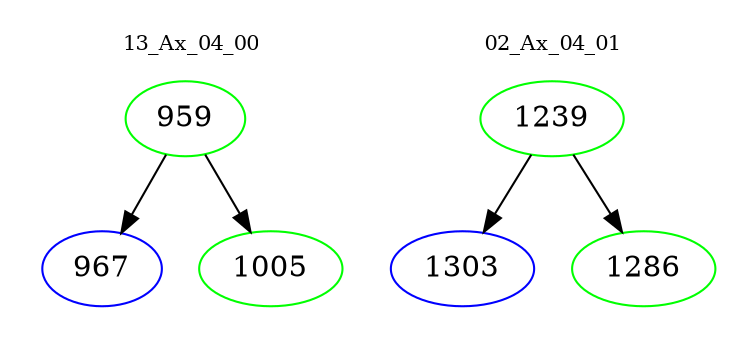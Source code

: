 digraph{
subgraph cluster_0 {
color = white
label = "13_Ax_04_00";
fontsize=10;
T0_959 [label="959", color="green"]
T0_959 -> T0_967 [color="black"]
T0_967 [label="967", color="blue"]
T0_959 -> T0_1005 [color="black"]
T0_1005 [label="1005", color="green"]
}
subgraph cluster_1 {
color = white
label = "02_Ax_04_01";
fontsize=10;
T1_1239 [label="1239", color="green"]
T1_1239 -> T1_1303 [color="black"]
T1_1303 [label="1303", color="blue"]
T1_1239 -> T1_1286 [color="black"]
T1_1286 [label="1286", color="green"]
}
}
